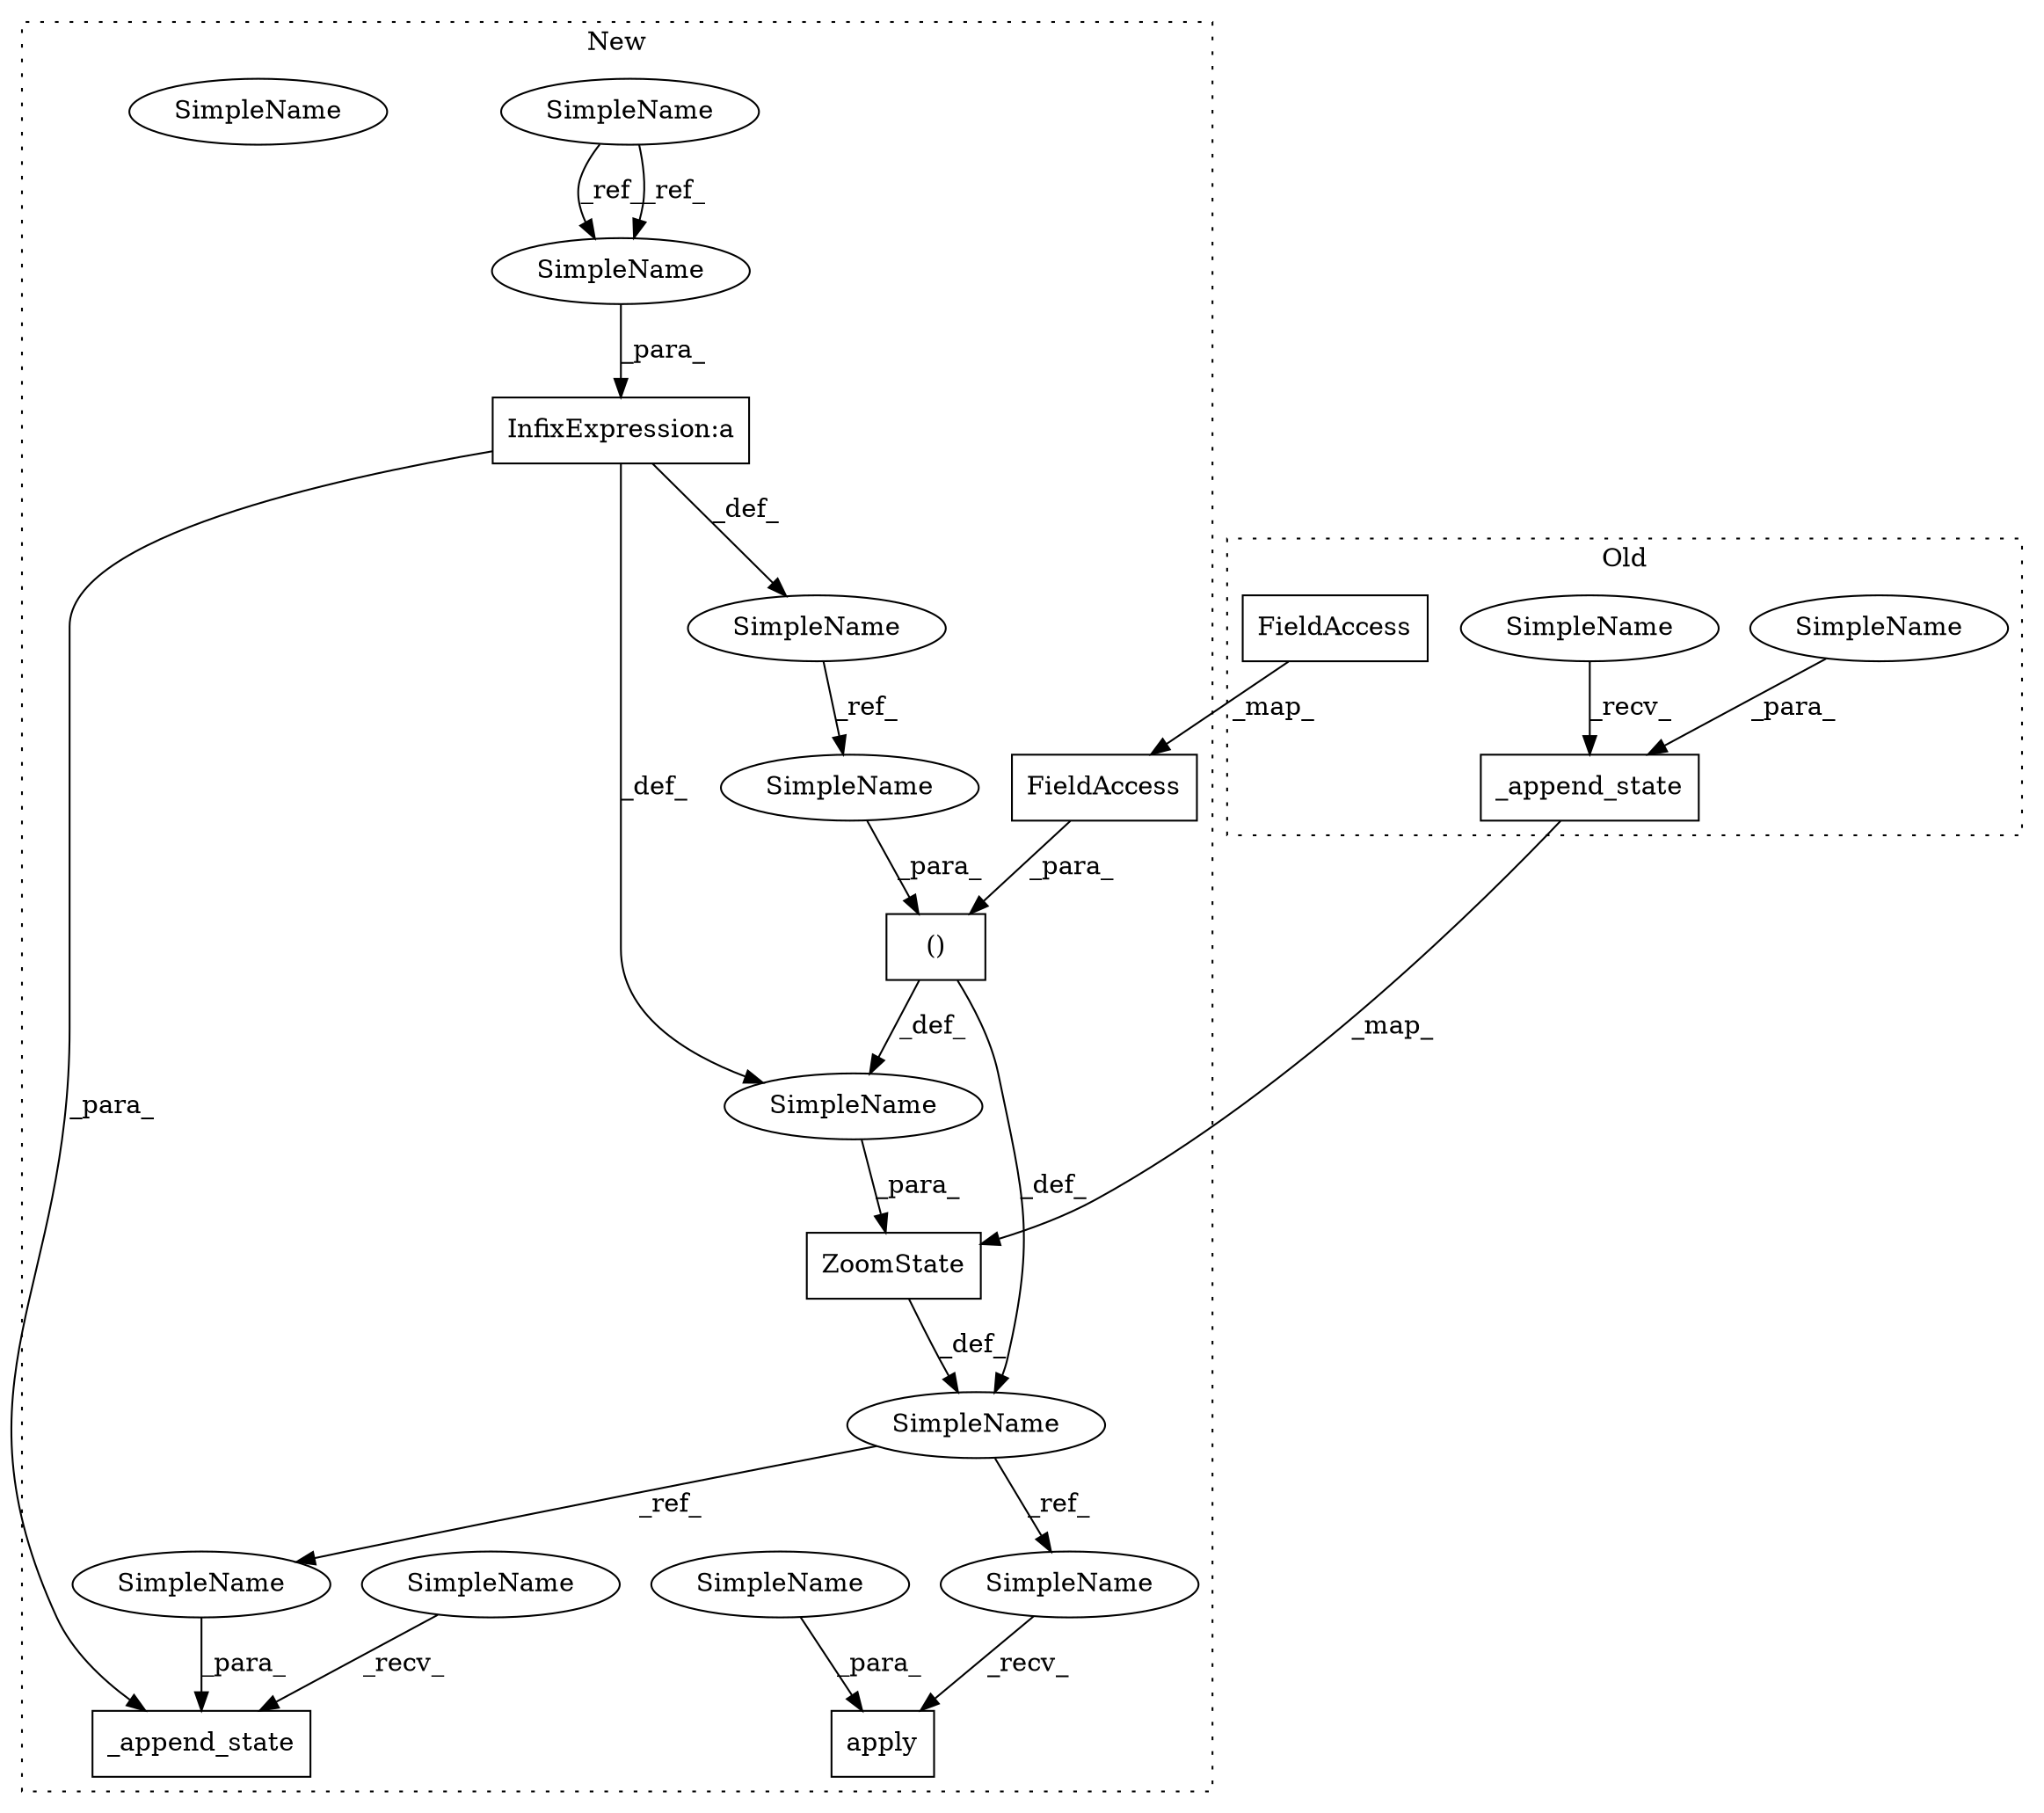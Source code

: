 digraph G {
subgraph cluster0 {
1 [label="_append_state" a="32" s="2596,2664" l="19,2" shape="box"];
8 [label="SimpleName" a="42" s="" l="" shape="ellipse"];
13 [label="FieldAccess" a="22" s="2553" l="18" shape="box"];
15 [label="SimpleName" a="42" s="2591" l="4" shape="ellipse"];
label = "Old";
style="dotted";
}
subgraph cluster1 {
2 [label="ZoomState" a="32" s="3680,3798" l="15,2" shape="box"];
3 [label="SimpleName" a="42" s="3669" l="10" shape="ellipse"];
4 [label="apply" a="32" s="3817,3827" l="6,1" shape="box"];
5 [label="()" a="106" s="3751" l="47" shape="box"];
6 [label="SimpleName" a="42" s="" l="" shape="ellipse"];
7 [label="SimpleName" a="42" s="3617" l="16" shape="ellipse"];
9 [label="InfixExpression:a" a="27" s="3653" l="3" shape="box"];
10 [label="SimpleName" a="42" s="3582" l="6" shape="ellipse"];
11 [label="_append_state" a="32" s="3839,3863" l="14,1" shape="box"];
12 [label="FieldAccess" a="22" s="3780" l="18" shape="box"];
14 [label="SimpleName" a="42" s="3656" l="6" shape="ellipse"];
16 [label="SimpleName" a="42" s="3751" l="16" shape="ellipse"];
17 [label="SimpleName" a="42" s="3656" l="6" shape="ellipse"];
18 [label="SimpleName" a="42" s="3806" l="10" shape="ellipse"];
19 [label="SimpleName" a="42" s="3853" l="10" shape="ellipse"];
20 [label="SimpleName" a="42" s="3823" l="4" shape="ellipse"];
21 [label="SimpleName" a="42" s="3834" l="4" shape="ellipse"];
label = "New";
style="dotted";
}
1 -> 2 [label="_map_"];
2 -> 3 [label="_def_"];
3 -> 18 [label="_ref_"];
3 -> 19 [label="_ref_"];
5 -> 6 [label="_def_"];
5 -> 3 [label="_def_"];
6 -> 2 [label="_para_"];
7 -> 16 [label="_ref_"];
8 -> 1 [label="_para_"];
9 -> 7 [label="_def_"];
9 -> 11 [label="_para_"];
9 -> 6 [label="_def_"];
10 -> 17 [label="_ref_"];
10 -> 17 [label="_ref_"];
12 -> 5 [label="_para_"];
13 -> 12 [label="_map_"];
15 -> 1 [label="_recv_"];
16 -> 5 [label="_para_"];
17 -> 9 [label="_para_"];
18 -> 4 [label="_recv_"];
19 -> 11 [label="_para_"];
20 -> 4 [label="_para_"];
21 -> 11 [label="_recv_"];
}
